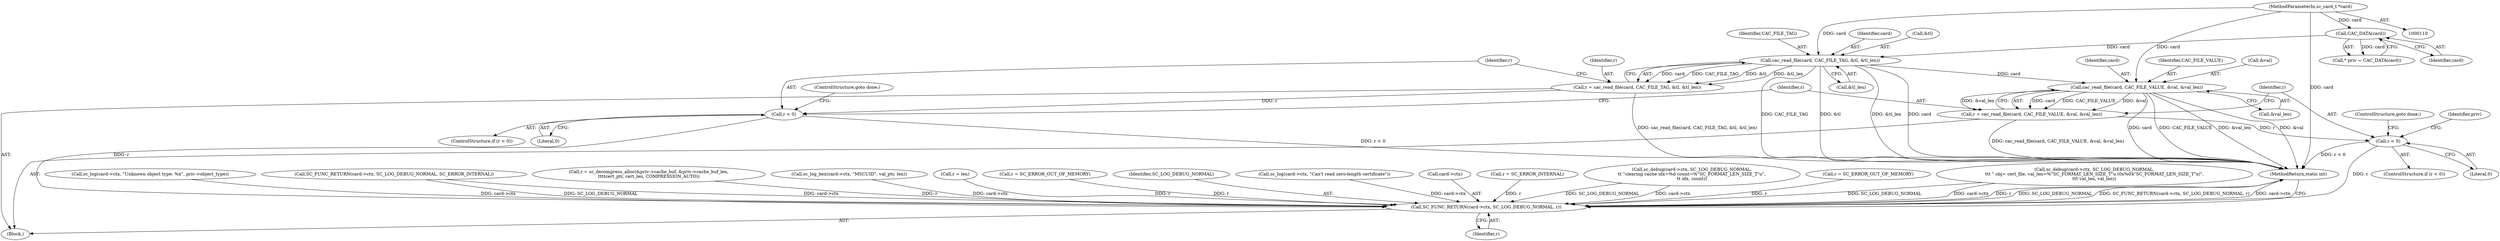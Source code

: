 digraph "0_OpenSC_8fe377e93b4b56060e5bbfb6f3142ceaeca744fa_3@API" {
"1000243" [label="(Call,cac_read_file(card, CAC_FILE_TAG, &tl, &tl_len))"];
"1000120" [label="(Call,CAC_DATA(card))"];
"1000111" [label="(MethodParameterIn,sc_card_t *card)"];
"1000241" [label="(Call,r = cac_read_file(card, CAC_FILE_TAG, &tl, &tl_len))"];
"1000251" [label="(Call,r < 0)"];
"1000627" [label="(Call,SC_FUNC_RETURN(card->ctx, SC_LOG_DEBUG_NORMAL, r))"];
"1000258" [label="(Call,cac_read_file(card, CAC_FILE_VALUE, &val, &val_len))"];
"1000256" [label="(Call,r = cac_read_file(card, CAC_FILE_VALUE, &val, &val_len))"];
"1000266" [label="(Call,r < 0)"];
"1000116" [label="(Block,)"];
"1000580" [label="(Call,sc_log(card->ctx, \"Unknown object type: %x\", priv->object_type))"];
"1000118" [label="(Call,* priv = CAC_DATA(card))"];
"1000263" [label="(Call,&val_len)"];
"1000266" [label="(Call,r < 0)"];
"1000627" [label="(Call,SC_FUNC_RETURN(card->ctx, SC_LOG_DEBUG_NORMAL, r))"];
"1000251" [label="(Call,r < 0)"];
"1000121" [label="(Identifier,card)"];
"1000235" [label="(Call,SC_FUNC_RETURN(card->ctx, SC_LOG_DEBUG_NORMAL, SC_ERROR_INTERNAL))"];
"1000518" [label="(Call,r = sc_decompress_alloc(&priv->cache_buf, &priv->cache_buf_len,\n\t\t\t\tcert_ptr, cert_len, COMPRESSION_AUTO))"];
"1000244" [label="(Identifier,card)"];
"1000246" [label="(Call,&tl)"];
"1000120" [label="(Call,CAC_DATA(card))"];
"1000253" [label="(Literal,0)"];
"1000267" [label="(Identifier,r)"];
"1000241" [label="(Call,r = cac_read_file(card, CAC_FILE_TAG, &tl, &tl_len))"];
"1000260" [label="(Identifier,CAC_FILE_VALUE)"];
"1000248" [label="(Call,&tl_len)"];
"1000256" [label="(Call,r = cac_read_file(card, CAC_FILE_VALUE, &val, &val_len))"];
"1000258" [label="(Call,cac_read_file(card, CAC_FILE_VALUE, &val, &val_len))"];
"1000494" [label="(Call,sc_log_hex(card->ctx, \"MSCUID\", val_ptr, len))"];
"1000111" [label="(MethodParameterIn,sc_card_t *card)"];
"1000615" [label="(Call,r = len)"];
"1000261" [label="(Call,&val)"];
"1000554" [label="(Call,r = SC_ERROR_OUT_OF_MEMORY)"];
"1000245" [label="(Identifier,CAC_FILE_TAG)"];
"1000243" [label="(Call,cac_read_file(card, CAC_FILE_TAG, &tl, &tl_len))"];
"1000631" [label="(Identifier,SC_LOG_DEBUG_NORMAL)"];
"1000571" [label="(Call,sc_log(card->ctx, \"Can't read zero-length certificate\"))"];
"1000257" [label="(Identifier,r)"];
"1000633" [label="(MethodReturn,static int)"];
"1000269" [label="(ControlStructure,goto done;)"];
"1000628" [label="(Call,card->ctx)"];
"1000250" [label="(ControlStructure,if (r < 0))"];
"1000265" [label="(ControlStructure,if (r < 0))"];
"1000272" [label="(Identifier,priv)"];
"1000242" [label="(Identifier,r)"];
"1000588" [label="(Call,r = SC_ERROR_INTERNAL)"];
"1000259" [label="(Identifier,card)"];
"1000202" [label="(Call,sc_debug(card->ctx, SC_LOG_DEBUG_NORMAL,\n\t\t \"clearing cache idx=%d count=%\"SC_FORMAT_LEN_SIZE_T\"u\",\n\t\t idx, count))"];
"1000294" [label="(Call,r = SC_ERROR_OUT_OF_MEMORY)"];
"1000268" [label="(Literal,0)"];
"1000632" [label="(Identifier,r)"];
"1000252" [label="(Identifier,r)"];
"1000395" [label="(Call,sc_debug(card->ctx, SC_LOG_DEBUG_NORMAL,\n\t\t\t \" obj= cert_file, val_len=%\"SC_FORMAT_LEN_SIZE_T\"u (0x%04\"SC_FORMAT_LEN_SIZE_T\"x)\",\n\t\t\t val_len, val_len))"];
"1000255" [label="(ControlStructure,goto done;)"];
"1000243" -> "1000241"  [label="AST: "];
"1000243" -> "1000248"  [label="CFG: "];
"1000244" -> "1000243"  [label="AST: "];
"1000245" -> "1000243"  [label="AST: "];
"1000246" -> "1000243"  [label="AST: "];
"1000248" -> "1000243"  [label="AST: "];
"1000241" -> "1000243"  [label="CFG: "];
"1000243" -> "1000633"  [label="DDG: &tl_len"];
"1000243" -> "1000633"  [label="DDG: card"];
"1000243" -> "1000633"  [label="DDG: CAC_FILE_TAG"];
"1000243" -> "1000633"  [label="DDG: &tl"];
"1000243" -> "1000241"  [label="DDG: card"];
"1000243" -> "1000241"  [label="DDG: CAC_FILE_TAG"];
"1000243" -> "1000241"  [label="DDG: &tl"];
"1000243" -> "1000241"  [label="DDG: &tl_len"];
"1000120" -> "1000243"  [label="DDG: card"];
"1000111" -> "1000243"  [label="DDG: card"];
"1000243" -> "1000258"  [label="DDG: card"];
"1000120" -> "1000118"  [label="AST: "];
"1000120" -> "1000121"  [label="CFG: "];
"1000121" -> "1000120"  [label="AST: "];
"1000118" -> "1000120"  [label="CFG: "];
"1000120" -> "1000118"  [label="DDG: card"];
"1000111" -> "1000120"  [label="DDG: card"];
"1000111" -> "1000110"  [label="AST: "];
"1000111" -> "1000633"  [label="DDG: card"];
"1000111" -> "1000258"  [label="DDG: card"];
"1000241" -> "1000116"  [label="AST: "];
"1000242" -> "1000241"  [label="AST: "];
"1000252" -> "1000241"  [label="CFG: "];
"1000241" -> "1000633"  [label="DDG: cac_read_file(card, CAC_FILE_TAG, &tl, &tl_len)"];
"1000241" -> "1000251"  [label="DDG: r"];
"1000251" -> "1000250"  [label="AST: "];
"1000251" -> "1000253"  [label="CFG: "];
"1000252" -> "1000251"  [label="AST: "];
"1000253" -> "1000251"  [label="AST: "];
"1000255" -> "1000251"  [label="CFG: "];
"1000257" -> "1000251"  [label="CFG: "];
"1000251" -> "1000633"  [label="DDG: r < 0"];
"1000251" -> "1000627"  [label="DDG: r"];
"1000627" -> "1000116"  [label="AST: "];
"1000627" -> "1000632"  [label="CFG: "];
"1000628" -> "1000627"  [label="AST: "];
"1000631" -> "1000627"  [label="AST: "];
"1000632" -> "1000627"  [label="AST: "];
"1000633" -> "1000627"  [label="CFG: "];
"1000627" -> "1000633"  [label="DDG: r"];
"1000627" -> "1000633"  [label="DDG: SC_LOG_DEBUG_NORMAL"];
"1000627" -> "1000633"  [label="DDG: SC_FUNC_RETURN(card->ctx, SC_LOG_DEBUG_NORMAL, r)"];
"1000627" -> "1000633"  [label="DDG: card->ctx"];
"1000395" -> "1000627"  [label="DDG: card->ctx"];
"1000395" -> "1000627"  [label="DDG: SC_LOG_DEBUG_NORMAL"];
"1000235" -> "1000627"  [label="DDG: card->ctx"];
"1000235" -> "1000627"  [label="DDG: SC_LOG_DEBUG_NORMAL"];
"1000494" -> "1000627"  [label="DDG: card->ctx"];
"1000202" -> "1000627"  [label="DDG: card->ctx"];
"1000202" -> "1000627"  [label="DDG: SC_LOG_DEBUG_NORMAL"];
"1000571" -> "1000627"  [label="DDG: card->ctx"];
"1000580" -> "1000627"  [label="DDG: card->ctx"];
"1000588" -> "1000627"  [label="DDG: r"];
"1000615" -> "1000627"  [label="DDG: r"];
"1000294" -> "1000627"  [label="DDG: r"];
"1000554" -> "1000627"  [label="DDG: r"];
"1000518" -> "1000627"  [label="DDG: r"];
"1000266" -> "1000627"  [label="DDG: r"];
"1000258" -> "1000256"  [label="AST: "];
"1000258" -> "1000263"  [label="CFG: "];
"1000259" -> "1000258"  [label="AST: "];
"1000260" -> "1000258"  [label="AST: "];
"1000261" -> "1000258"  [label="AST: "];
"1000263" -> "1000258"  [label="AST: "];
"1000256" -> "1000258"  [label="CFG: "];
"1000258" -> "1000633"  [label="DDG: card"];
"1000258" -> "1000633"  [label="DDG: CAC_FILE_VALUE"];
"1000258" -> "1000633"  [label="DDG: &val_len"];
"1000258" -> "1000633"  [label="DDG: &val"];
"1000258" -> "1000256"  [label="DDG: card"];
"1000258" -> "1000256"  [label="DDG: CAC_FILE_VALUE"];
"1000258" -> "1000256"  [label="DDG: &val"];
"1000258" -> "1000256"  [label="DDG: &val_len"];
"1000256" -> "1000116"  [label="AST: "];
"1000257" -> "1000256"  [label="AST: "];
"1000267" -> "1000256"  [label="CFG: "];
"1000256" -> "1000633"  [label="DDG: cac_read_file(card, CAC_FILE_VALUE, &val, &val_len)"];
"1000256" -> "1000266"  [label="DDG: r"];
"1000266" -> "1000265"  [label="AST: "];
"1000266" -> "1000268"  [label="CFG: "];
"1000267" -> "1000266"  [label="AST: "];
"1000268" -> "1000266"  [label="AST: "];
"1000269" -> "1000266"  [label="CFG: "];
"1000272" -> "1000266"  [label="CFG: "];
"1000266" -> "1000633"  [label="DDG: r < 0"];
}
